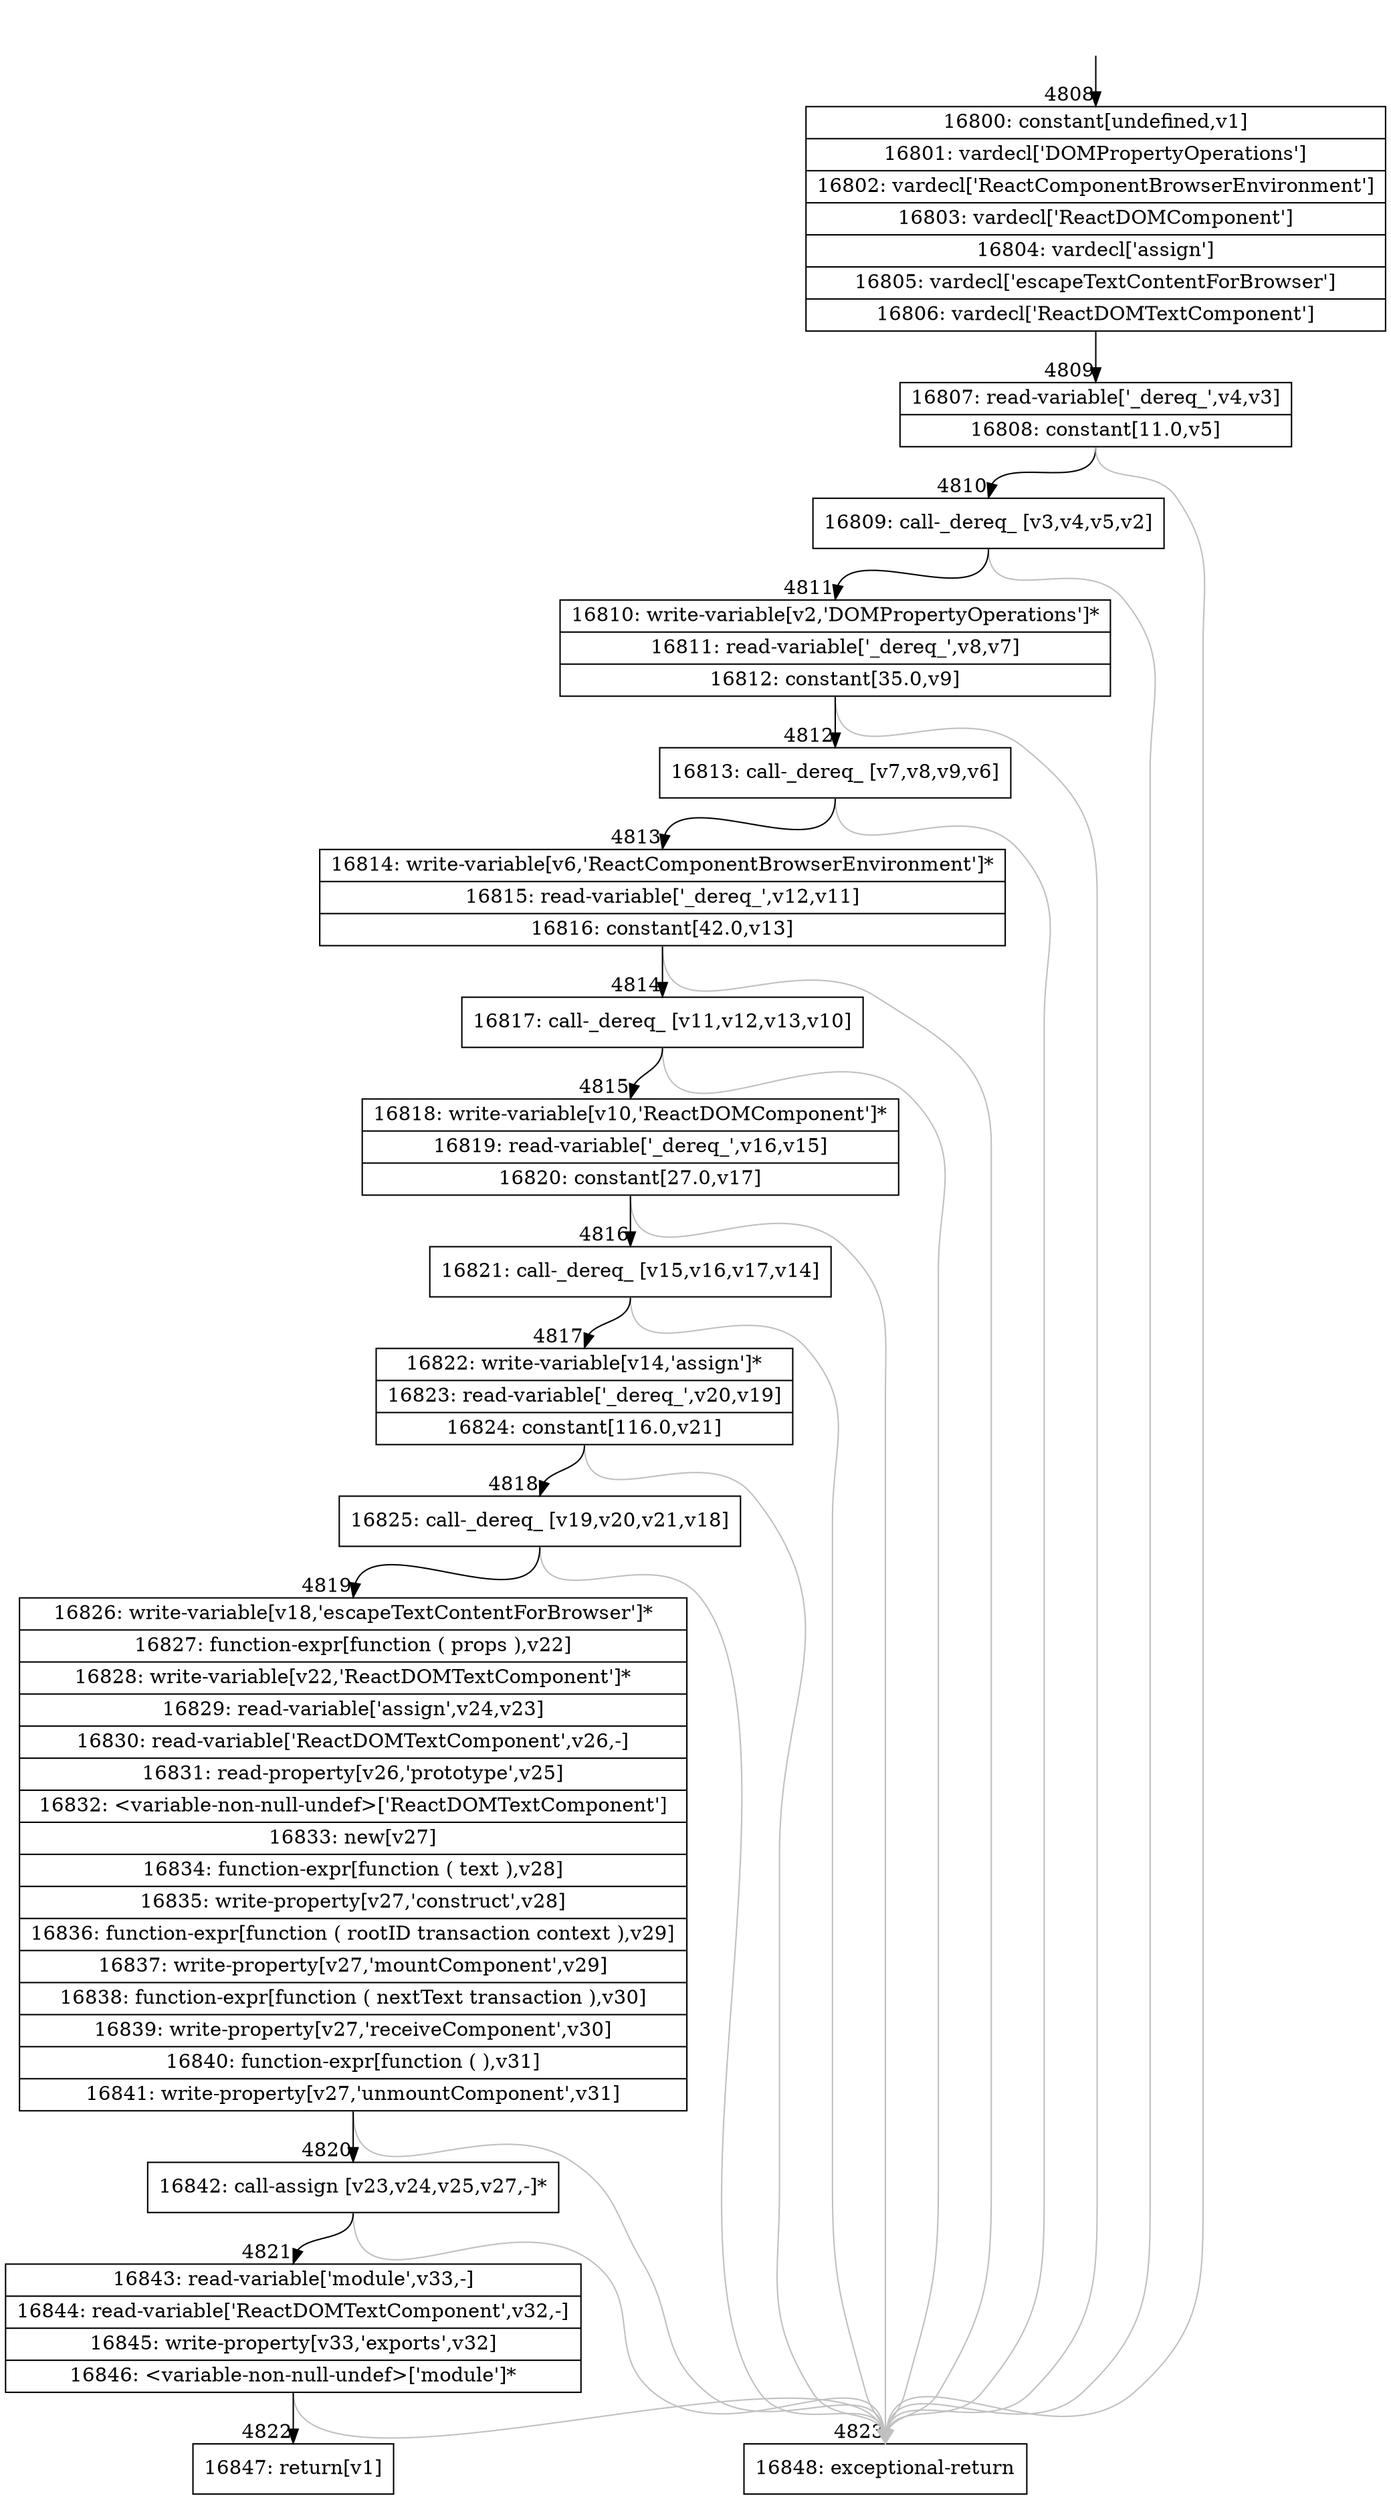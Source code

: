 digraph {
rankdir="TD"
BB_entry321[shape=none,label=""];
BB_entry321 -> BB4808 [tailport=s, headport=n, headlabel="    4808"]
BB4808 [shape=record label="{16800: constant[undefined,v1]|16801: vardecl['DOMPropertyOperations']|16802: vardecl['ReactComponentBrowserEnvironment']|16803: vardecl['ReactDOMComponent']|16804: vardecl['assign']|16805: vardecl['escapeTextContentForBrowser']|16806: vardecl['ReactDOMTextComponent']}" ] 
BB4808 -> BB4809 [tailport=s, headport=n, headlabel="      4809"]
BB4809 [shape=record label="{16807: read-variable['_dereq_',v4,v3]|16808: constant[11.0,v5]}" ] 
BB4809 -> BB4810 [tailport=s, headport=n, headlabel="      4810"]
BB4809 -> BB4823 [tailport=s, headport=n, color=gray, headlabel="      4823"]
BB4810 [shape=record label="{16809: call-_dereq_ [v3,v4,v5,v2]}" ] 
BB4810 -> BB4811 [tailport=s, headport=n, headlabel="      4811"]
BB4810 -> BB4823 [tailport=s, headport=n, color=gray]
BB4811 [shape=record label="{16810: write-variable[v2,'DOMPropertyOperations']*|16811: read-variable['_dereq_',v8,v7]|16812: constant[35.0,v9]}" ] 
BB4811 -> BB4812 [tailport=s, headport=n, headlabel="      4812"]
BB4811 -> BB4823 [tailport=s, headport=n, color=gray]
BB4812 [shape=record label="{16813: call-_dereq_ [v7,v8,v9,v6]}" ] 
BB4812 -> BB4813 [tailport=s, headport=n, headlabel="      4813"]
BB4812 -> BB4823 [tailport=s, headport=n, color=gray]
BB4813 [shape=record label="{16814: write-variable[v6,'ReactComponentBrowserEnvironment']*|16815: read-variable['_dereq_',v12,v11]|16816: constant[42.0,v13]}" ] 
BB4813 -> BB4814 [tailport=s, headport=n, headlabel="      4814"]
BB4813 -> BB4823 [tailport=s, headport=n, color=gray]
BB4814 [shape=record label="{16817: call-_dereq_ [v11,v12,v13,v10]}" ] 
BB4814 -> BB4815 [tailport=s, headport=n, headlabel="      4815"]
BB4814 -> BB4823 [tailport=s, headport=n, color=gray]
BB4815 [shape=record label="{16818: write-variable[v10,'ReactDOMComponent']*|16819: read-variable['_dereq_',v16,v15]|16820: constant[27.0,v17]}" ] 
BB4815 -> BB4816 [tailport=s, headport=n, headlabel="      4816"]
BB4815 -> BB4823 [tailport=s, headport=n, color=gray]
BB4816 [shape=record label="{16821: call-_dereq_ [v15,v16,v17,v14]}" ] 
BB4816 -> BB4817 [tailport=s, headport=n, headlabel="      4817"]
BB4816 -> BB4823 [tailport=s, headport=n, color=gray]
BB4817 [shape=record label="{16822: write-variable[v14,'assign']*|16823: read-variable['_dereq_',v20,v19]|16824: constant[116.0,v21]}" ] 
BB4817 -> BB4818 [tailport=s, headport=n, headlabel="      4818"]
BB4817 -> BB4823 [tailport=s, headport=n, color=gray]
BB4818 [shape=record label="{16825: call-_dereq_ [v19,v20,v21,v18]}" ] 
BB4818 -> BB4819 [tailport=s, headport=n, headlabel="      4819"]
BB4818 -> BB4823 [tailport=s, headport=n, color=gray]
BB4819 [shape=record label="{16826: write-variable[v18,'escapeTextContentForBrowser']*|16827: function-expr[function ( props ),v22]|16828: write-variable[v22,'ReactDOMTextComponent']*|16829: read-variable['assign',v24,v23]|16830: read-variable['ReactDOMTextComponent',v26,-]|16831: read-property[v26,'prototype',v25]|16832: \<variable-non-null-undef\>['ReactDOMTextComponent']|16833: new[v27]|16834: function-expr[function ( text ),v28]|16835: write-property[v27,'construct',v28]|16836: function-expr[function ( rootID transaction context ),v29]|16837: write-property[v27,'mountComponent',v29]|16838: function-expr[function ( nextText transaction ),v30]|16839: write-property[v27,'receiveComponent',v30]|16840: function-expr[function ( ),v31]|16841: write-property[v27,'unmountComponent',v31]}" ] 
BB4819 -> BB4820 [tailport=s, headport=n, headlabel="      4820"]
BB4819 -> BB4823 [tailport=s, headport=n, color=gray]
BB4820 [shape=record label="{16842: call-assign [v23,v24,v25,v27,-]*}" ] 
BB4820 -> BB4821 [tailport=s, headport=n, headlabel="      4821"]
BB4820 -> BB4823 [tailport=s, headport=n, color=gray]
BB4821 [shape=record label="{16843: read-variable['module',v33,-]|16844: read-variable['ReactDOMTextComponent',v32,-]|16845: write-property[v33,'exports',v32]|16846: \<variable-non-null-undef\>['module']*}" ] 
BB4821 -> BB4822 [tailport=s, headport=n, headlabel="      4822"]
BB4821 -> BB4823 [tailport=s, headport=n, color=gray]
BB4822 [shape=record label="{16847: return[v1]}" ] 
BB4823 [shape=record label="{16848: exceptional-return}" ] 
//#$~ 8957
}
